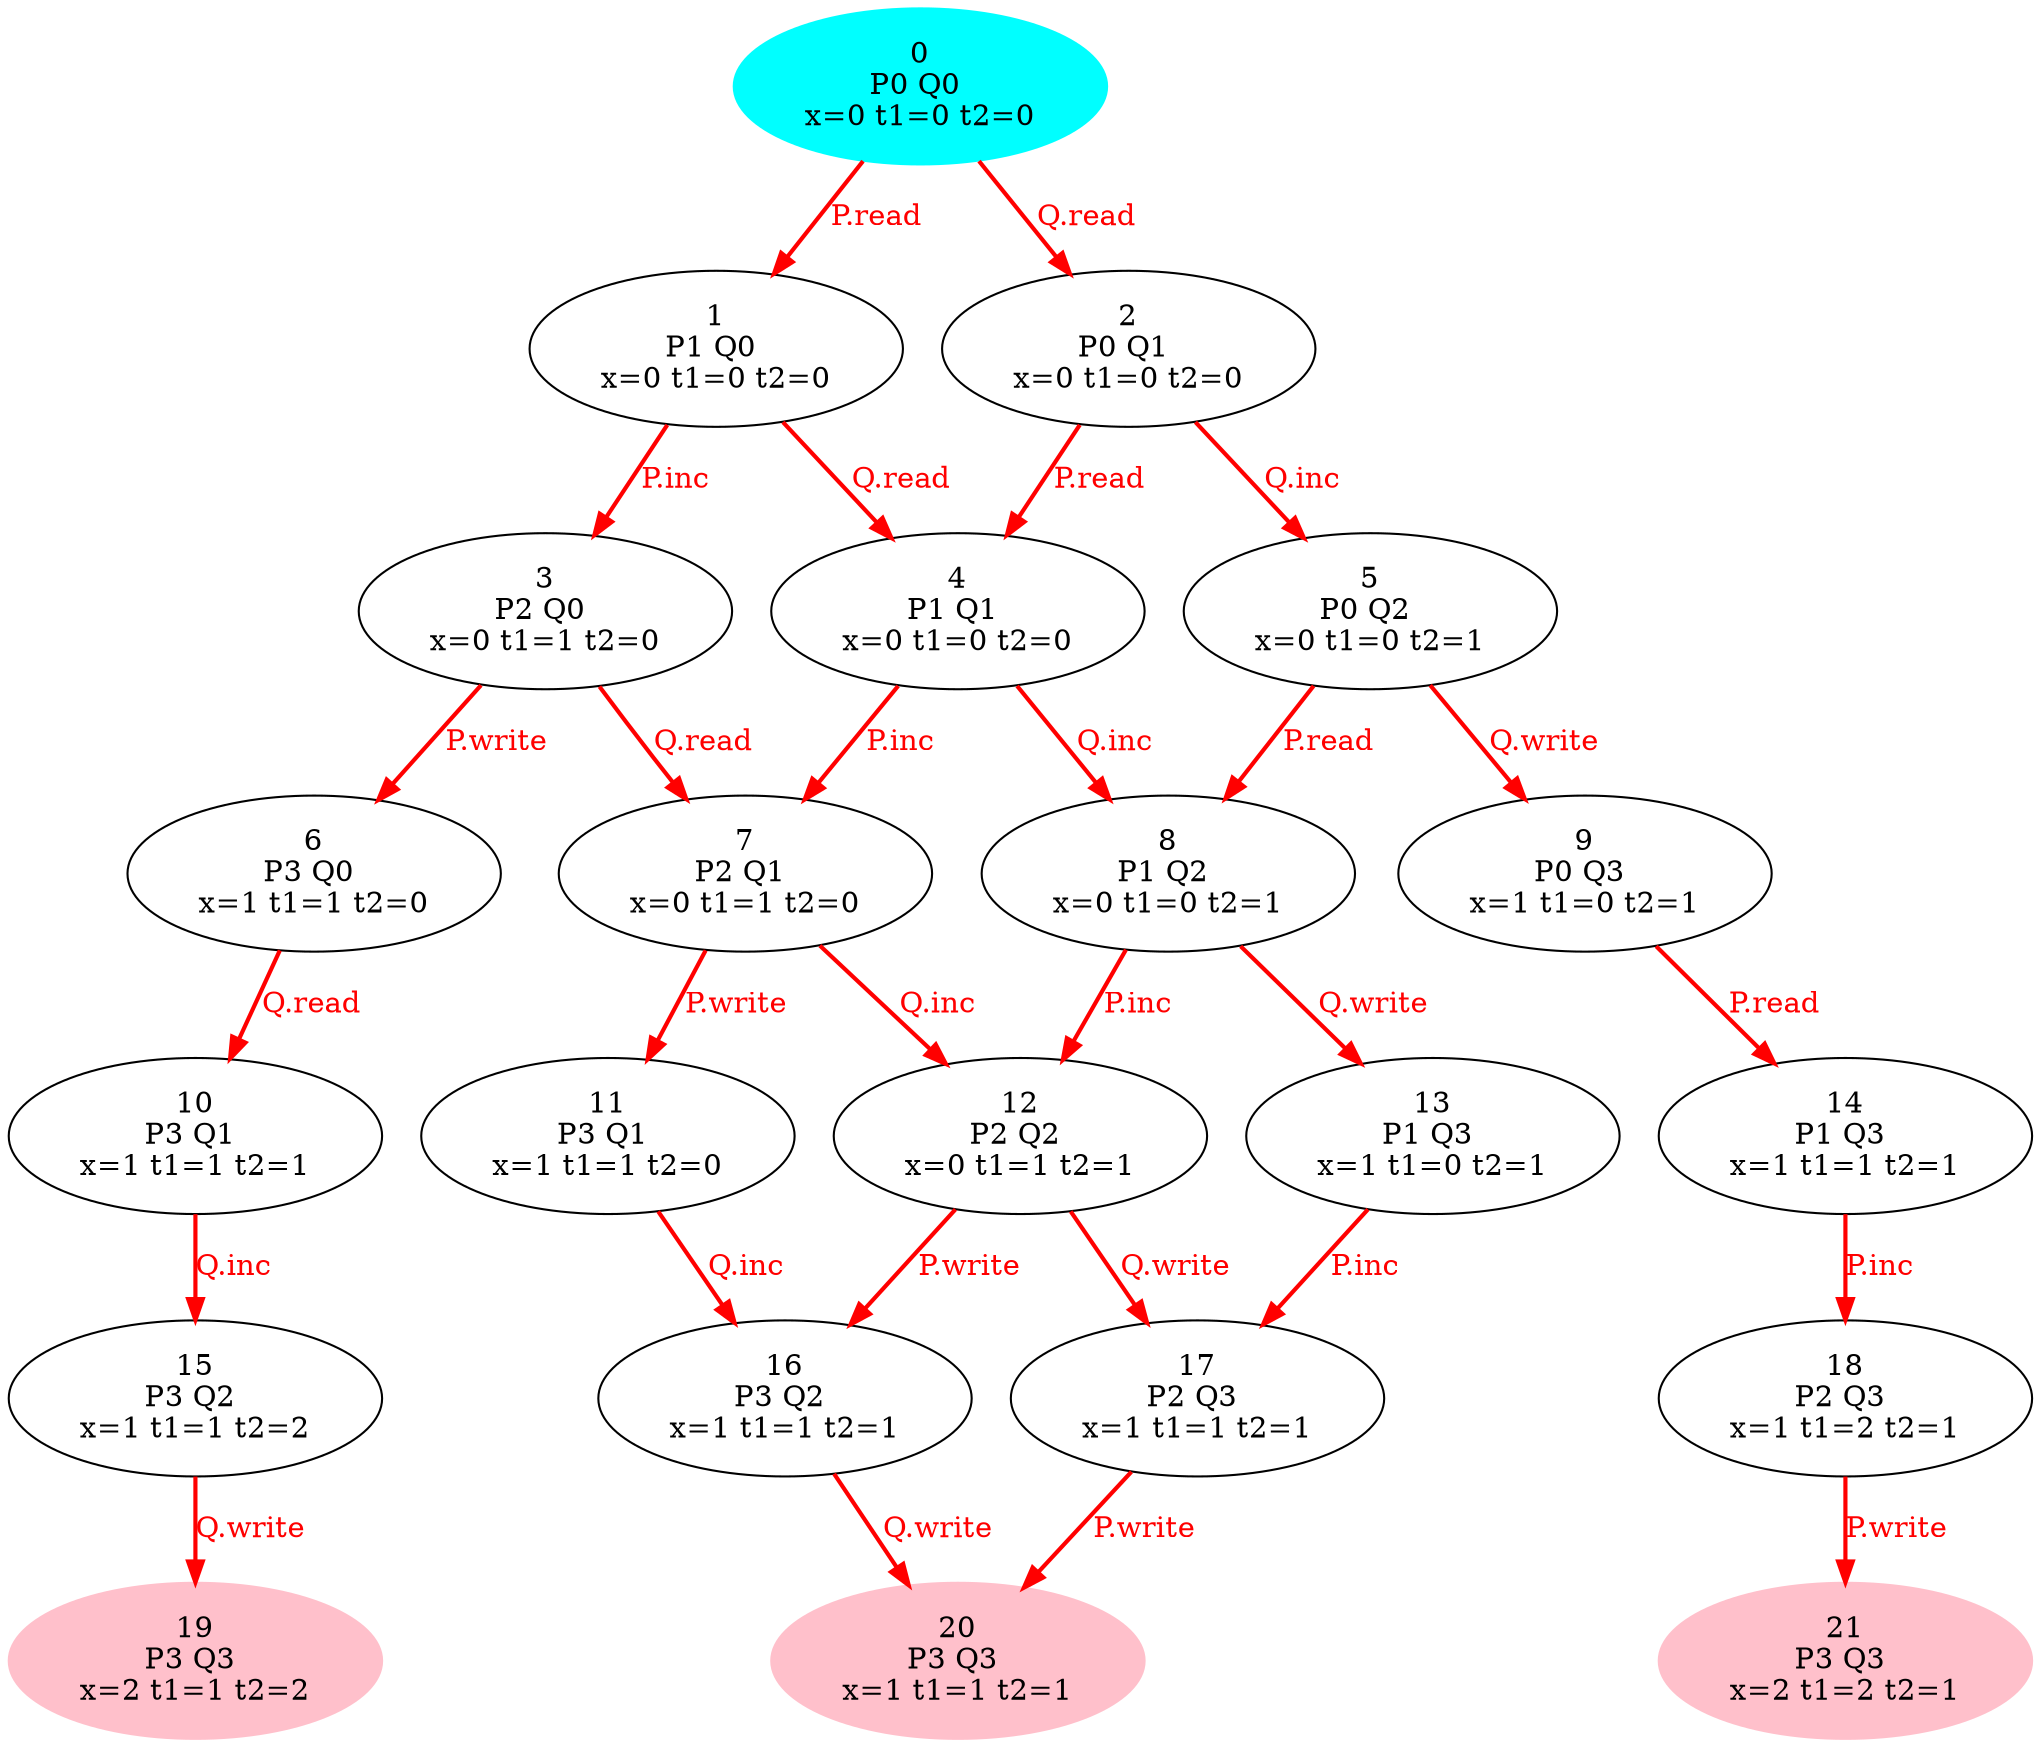 digraph {
0 [label="0\nP0 Q0 \nx=0 t1=0 t2=0"color=cyan, style=filled];
1 [label="1\nP1 Q0 \nx=0 t1=0 t2=0"];
2 [label="2\nP0 Q1 \nx=0 t1=0 t2=0"];
3 [label="3\nP2 Q0 \nx=0 t1=1 t2=0"];
4 [label="4\nP1 Q1 \nx=0 t1=0 t2=0"];
5 [label="5\nP0 Q2 \nx=0 t1=0 t2=1"];
6 [label="6\nP3 Q0 \nx=1 t1=1 t2=0"];
7 [label="7\nP2 Q1 \nx=0 t1=1 t2=0"];
8 [label="8\nP1 Q2 \nx=0 t1=0 t2=1"];
9 [label="9\nP0 Q3 \nx=1 t1=0 t2=1"];
10 [label="10\nP3 Q1 \nx=1 t1=1 t2=1"];
11 [label="11\nP3 Q1 \nx=1 t1=1 t2=0"];
12 [label="12\nP2 Q2 \nx=0 t1=1 t2=1"];
13 [label="13\nP1 Q3 \nx=1 t1=0 t2=1"];
14 [label="14\nP1 Q3 \nx=1 t1=1 t2=1"];
15 [label="15\nP3 Q2 \nx=1 t1=1 t2=2"];
16 [label="16\nP3 Q2 \nx=1 t1=1 t2=1"];
17 [label="17\nP2 Q3 \nx=1 t1=1 t2=1"];
18 [label="18\nP2 Q3 \nx=1 t1=2 t2=1"];
19 [label="19\nP3 Q3 \nx=2 t1=1 t2=2"color=pink, style=filled];
20 [label="20\nP3 Q3 \nx=1 t1=1 t2=1"color=pink, style=filled];
21 [label="21\nP3 Q3 \nx=2 t1=2 t2=1"color=pink, style=filled];
0 -> 1 [label="P.read"color=red,fontcolor=red,weight=2,penwidth=2];
0 -> 2 [label="Q.read"color=red,fontcolor=red,weight=2,penwidth=2];
1 -> 3 [label="P.inc"color=red,fontcolor=red,weight=2,penwidth=2];
1 -> 4 [label="Q.read"color=red,fontcolor=red,weight=2,penwidth=2];
2 -> 4 [label="P.read"color=red,fontcolor=red,weight=2,penwidth=2];
2 -> 5 [label="Q.inc"color=red,fontcolor=red,weight=2,penwidth=2];
3 -> 6 [label="P.write"color=red,fontcolor=red,weight=2,penwidth=2];
3 -> 7 [label="Q.read"color=red,fontcolor=red,weight=2,penwidth=2];
4 -> 7 [label="P.inc"color=red,fontcolor=red,weight=2,penwidth=2];
4 -> 8 [label="Q.inc"color=red,fontcolor=red,weight=2,penwidth=2];
5 -> 8 [label="P.read"color=red,fontcolor=red,weight=2,penwidth=2];
5 -> 9 [label="Q.write"color=red,fontcolor=red,weight=2,penwidth=2];
6 -> 10 [label="Q.read"color=red,fontcolor=red,weight=2,penwidth=2];
7 -> 11 [label="P.write"color=red,fontcolor=red,weight=2,penwidth=2];
7 -> 12 [label="Q.inc"color=red,fontcolor=red,weight=2,penwidth=2];
8 -> 12 [label="P.inc"color=red,fontcolor=red,weight=2,penwidth=2];
8 -> 13 [label="Q.write"color=red,fontcolor=red,weight=2,penwidth=2];
9 -> 14 [label="P.read"color=red,fontcolor=red,weight=2,penwidth=2];
10 -> 15 [label="Q.inc"color=red,fontcolor=red,weight=2,penwidth=2];
11 -> 16 [label="Q.inc"color=red,fontcolor=red,weight=2,penwidth=2];
12 -> 16 [label="P.write"color=red,fontcolor=red,weight=2,penwidth=2];
12 -> 17 [label="Q.write"color=red,fontcolor=red,weight=2,penwidth=2];
13 -> 17 [label="P.inc"color=red,fontcolor=red,weight=2,penwidth=2];
14 -> 18 [label="P.inc"color=red,fontcolor=red,weight=2,penwidth=2];
15 -> 19 [label="Q.write"color=red,fontcolor=red,weight=2,penwidth=2];
16 -> 20 [label="Q.write"color=red,fontcolor=red,weight=2,penwidth=2];
17 -> 20 [label="P.write"color=red,fontcolor=red,weight=2,penwidth=2];
18 -> 21 [label="P.write"color=red,fontcolor=red,weight=2,penwidth=2];
}
